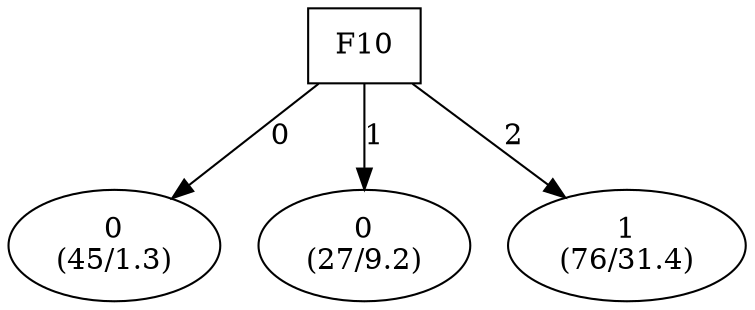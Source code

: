 digraph YaDT {
n0 [ shape=box, label="F10\n"]
n0 -> n1 [label="0"]
n1 [ shape=ellipse, label="0\n(45/1.3)"]
n0 -> n2 [label="1"]
n2 [ shape=ellipse, label="0\n(27/9.2)"]
n0 -> n3 [label="2"]
n3 [ shape=ellipse, label="1\n(76/31.4)"]
}
